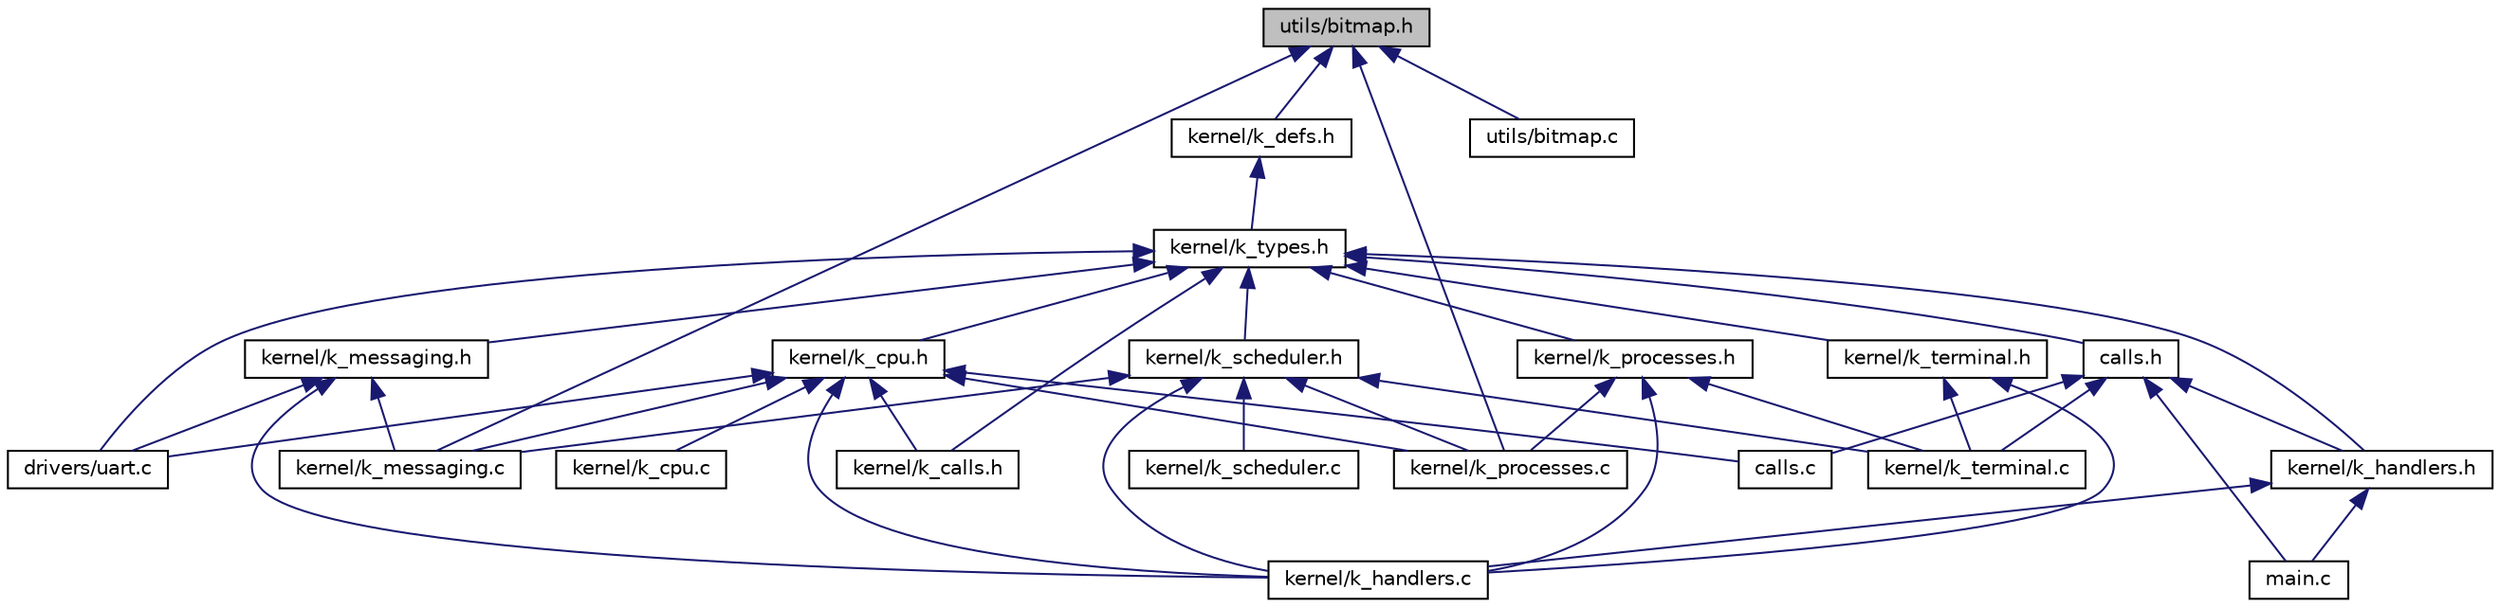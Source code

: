 digraph "utils/bitmap.h"
{
 // LATEX_PDF_SIZE
  edge [fontname="Helvetica",fontsize="10",labelfontname="Helvetica",labelfontsize="10"];
  node [fontname="Helvetica",fontsize="10",shape=record];
  Node1 [label="utils/bitmap.h",height=0.2,width=0.4,color="black", fillcolor="grey75", style="filled", fontcolor="black",tooltip="Contains all definitions and function prototypes related to operating a bitmap."];
  Node1 -> Node2 [dir="back",color="midnightblue",fontsize="10",style="solid",fontname="Helvetica"];
  Node2 [label="kernel/k_defs.h",height=0.2,width=0.4,color="black", fillcolor="white", style="filled",URL="$k__defs_8h.html",tooltip="Contains all kernel configuration definitions."];
  Node2 -> Node3 [dir="back",color="midnightblue",fontsize="10",style="solid",fontname="Helvetica"];
  Node3 [label="kernel/k_types.h",height=0.2,width=0.4,color="black", fillcolor="white", style="filled",URL="$k__types_8h.html",tooltip="Defines all data types used through the kernel."];
  Node3 -> Node4 [dir="back",color="midnightblue",fontsize="10",style="solid",fontname="Helvetica"];
  Node4 [label="calls.h",height=0.2,width=0.4,color="black", fillcolor="white", style="filled",URL="$calls_8h.html",tooltip="Defines all kernel calls that the user has access to."];
  Node4 -> Node5 [dir="back",color="midnightblue",fontsize="10",style="solid",fontname="Helvetica"];
  Node5 [label="calls.c",height=0.2,width=0.4,color="black", fillcolor="white", style="filled",URL="$calls_8c.html",tooltip="Contains all the kernel call functions that user programs have access to."];
  Node4 -> Node6 [dir="back",color="midnightblue",fontsize="10",style="solid",fontname="Helvetica"];
  Node6 [label="kernel/k_handlers.h",height=0.2,width=0.4,color="black", fillcolor="white", style="filled",URL="$k__handlers_8h.html",tooltip="Defines all the functions and entities pertaining towards the kernel's trap handlers and initializer ..."];
  Node6 -> Node7 [dir="back",color="midnightblue",fontsize="10",style="solid",fontname="Helvetica"];
  Node7 [label="kernel/k_handlers.c",height=0.2,width=0.4,color="black", fillcolor="white", style="filled",URL="$k__handlers_8c.html",tooltip="Contains all functions pertaining towards the kernel's trap handlers and initializer functions."];
  Node6 -> Node8 [dir="back",color="midnightblue",fontsize="10",style="solid",fontname="Helvetica"];
  Node8 [label="main.c",height=0.2,width=0.4,color="black", fillcolor="white", style="filled",URL="$main_8c.html",tooltip="Entry point of the embedded kernel."];
  Node4 -> Node9 [dir="back",color="midnightblue",fontsize="10",style="solid",fontname="Helvetica"];
  Node9 [label="kernel/k_terminal.c",height=0.2,width=0.4,color="black", fillcolor="white", style="filled",URL="$k__terminal_8c.html",tooltip="Contains the terminal process and all its supporting functionality."];
  Node4 -> Node8 [dir="back",color="midnightblue",fontsize="10",style="solid",fontname="Helvetica"];
  Node3 -> Node10 [dir="back",color="midnightblue",fontsize="10",style="solid",fontname="Helvetica"];
  Node10 [label="drivers/uart.c",height=0.2,width=0.4,color="black", fillcolor="white", style="filled",URL="$uart_8c.html",tooltip="Contains functionality to operate the UART0 driver for the tiva board."];
  Node3 -> Node11 [dir="back",color="midnightblue",fontsize="10",style="solid",fontname="Helvetica"];
  Node11 [label="kernel/k_calls.h",height=0.2,width=0.4,color="black", fillcolor="white", style="filled",URL="$k__calls_8h.html",tooltip="Defines all priviledged functions and entities regarding kernel calls."];
  Node3 -> Node12 [dir="back",color="midnightblue",fontsize="10",style="solid",fontname="Helvetica"];
  Node12 [label="kernel/k_cpu.h",height=0.2,width=0.4,color="black", fillcolor="white", style="filled",URL="$k__cpu_8h.html",tooltip="Contains all definitions and entities regarding the cpu-specific operations that the embedded kernel ..."];
  Node12 -> Node5 [dir="back",color="midnightblue",fontsize="10",style="solid",fontname="Helvetica"];
  Node12 -> Node10 [dir="back",color="midnightblue",fontsize="10",style="solid",fontname="Helvetica"];
  Node12 -> Node11 [dir="back",color="midnightblue",fontsize="10",style="solid",fontname="Helvetica"];
  Node12 -> Node13 [dir="back",color="midnightblue",fontsize="10",style="solid",fontname="Helvetica"];
  Node13 [label="kernel/k_cpu.c",height=0.2,width=0.4,color="black", fillcolor="white", style="filled",URL="$k__cpu_8c.html",tooltip="Contains the implementations of all CPU specific functionality that the kernel requires to operate."];
  Node12 -> Node7 [dir="back",color="midnightblue",fontsize="10",style="solid",fontname="Helvetica"];
  Node12 -> Node14 [dir="back",color="midnightblue",fontsize="10",style="solid",fontname="Helvetica"];
  Node14 [label="kernel/k_messaging.c",height=0.2,width=0.4,color="black", fillcolor="white", style="filled",URL="$k__messaging_8c.html",tooltip="Contains all message and message box allocation management and all supporting functionality regarding..."];
  Node12 -> Node15 [dir="back",color="midnightblue",fontsize="10",style="solid",fontname="Helvetica"];
  Node15 [label="kernel/k_processes.c",height=0.2,width=0.4,color="black", fillcolor="white", style="filled",URL="$k__processes_8c.html",tooltip="Contains the process allocation management and all supporting functionality related to the kernel pro..."];
  Node3 -> Node6 [dir="back",color="midnightblue",fontsize="10",style="solid",fontname="Helvetica"];
  Node3 -> Node16 [dir="back",color="midnightblue",fontsize="10",style="solid",fontname="Helvetica"];
  Node16 [label="kernel/k_scheduler.h",height=0.2,width=0.4,color="black", fillcolor="white", style="filled",URL="$k__scheduler_8h.html",tooltip="Defines all the functions and entities related to kernel scheduling."];
  Node16 -> Node7 [dir="back",color="midnightblue",fontsize="10",style="solid",fontname="Helvetica"];
  Node16 -> Node14 [dir="back",color="midnightblue",fontsize="10",style="solid",fontname="Helvetica"];
  Node16 -> Node15 [dir="back",color="midnightblue",fontsize="10",style="solid",fontname="Helvetica"];
  Node16 -> Node17 [dir="back",color="midnightblue",fontsize="10",style="solid",fontname="Helvetica"];
  Node17 [label="kernel/k_scheduler.c",height=0.2,width=0.4,color="black", fillcolor="white", style="filled",URL="$k__scheduler_8c.html",tooltip="Contains The System's process queues and all the supporting functionality to schedule process in the ..."];
  Node16 -> Node9 [dir="back",color="midnightblue",fontsize="10",style="solid",fontname="Helvetica"];
  Node3 -> Node18 [dir="back",color="midnightblue",fontsize="10",style="solid",fontname="Helvetica"];
  Node18 [label="kernel/k_processes.h",height=0.2,width=0.4,color="black", fillcolor="white", style="filled",URL="$k__processes_8h.html",tooltip="Contains all functions and entities related to processes and process control blocks."];
  Node18 -> Node7 [dir="back",color="midnightblue",fontsize="10",style="solid",fontname="Helvetica"];
  Node18 -> Node15 [dir="back",color="midnightblue",fontsize="10",style="solid",fontname="Helvetica"];
  Node18 -> Node9 [dir="back",color="midnightblue",fontsize="10",style="solid",fontname="Helvetica"];
  Node3 -> Node19 [dir="back",color="midnightblue",fontsize="10",style="solid",fontname="Helvetica"];
  Node19 [label="kernel/k_messaging.h",height=0.2,width=0.4,color="black", fillcolor="white", style="filled",URL="$k__messaging_8h.html",tooltip="Contains all definitions and function prototypes regarding inter-process communications via messaging..."];
  Node19 -> Node10 [dir="back",color="midnightblue",fontsize="10",style="solid",fontname="Helvetica"];
  Node19 -> Node7 [dir="back",color="midnightblue",fontsize="10",style="solid",fontname="Helvetica"];
  Node19 -> Node14 [dir="back",color="midnightblue",fontsize="10",style="solid",fontname="Helvetica"];
  Node3 -> Node20 [dir="back",color="midnightblue",fontsize="10",style="solid",fontname="Helvetica"];
  Node20 [label="kernel/k_terminal.h",height=0.2,width=0.4,color="black", fillcolor="white", style="filled",URL="$k__terminal_8h.html",tooltip=" "];
  Node20 -> Node7 [dir="back",color="midnightblue",fontsize="10",style="solid",fontname="Helvetica"];
  Node20 -> Node9 [dir="back",color="midnightblue",fontsize="10",style="solid",fontname="Helvetica"];
  Node1 -> Node14 [dir="back",color="midnightblue",fontsize="10",style="solid",fontname="Helvetica"];
  Node1 -> Node15 [dir="back",color="midnightblue",fontsize="10",style="solid",fontname="Helvetica"];
  Node1 -> Node21 [dir="back",color="midnightblue",fontsize="10",style="solid",fontname="Helvetica"];
  Node21 [label="utils/bitmap.c",height=0.2,width=0.4,color="black", fillcolor="white", style="filled",URL="$bitmap_8c.html",tooltip="Contains all functionality related to operating a bitmap."];
}
